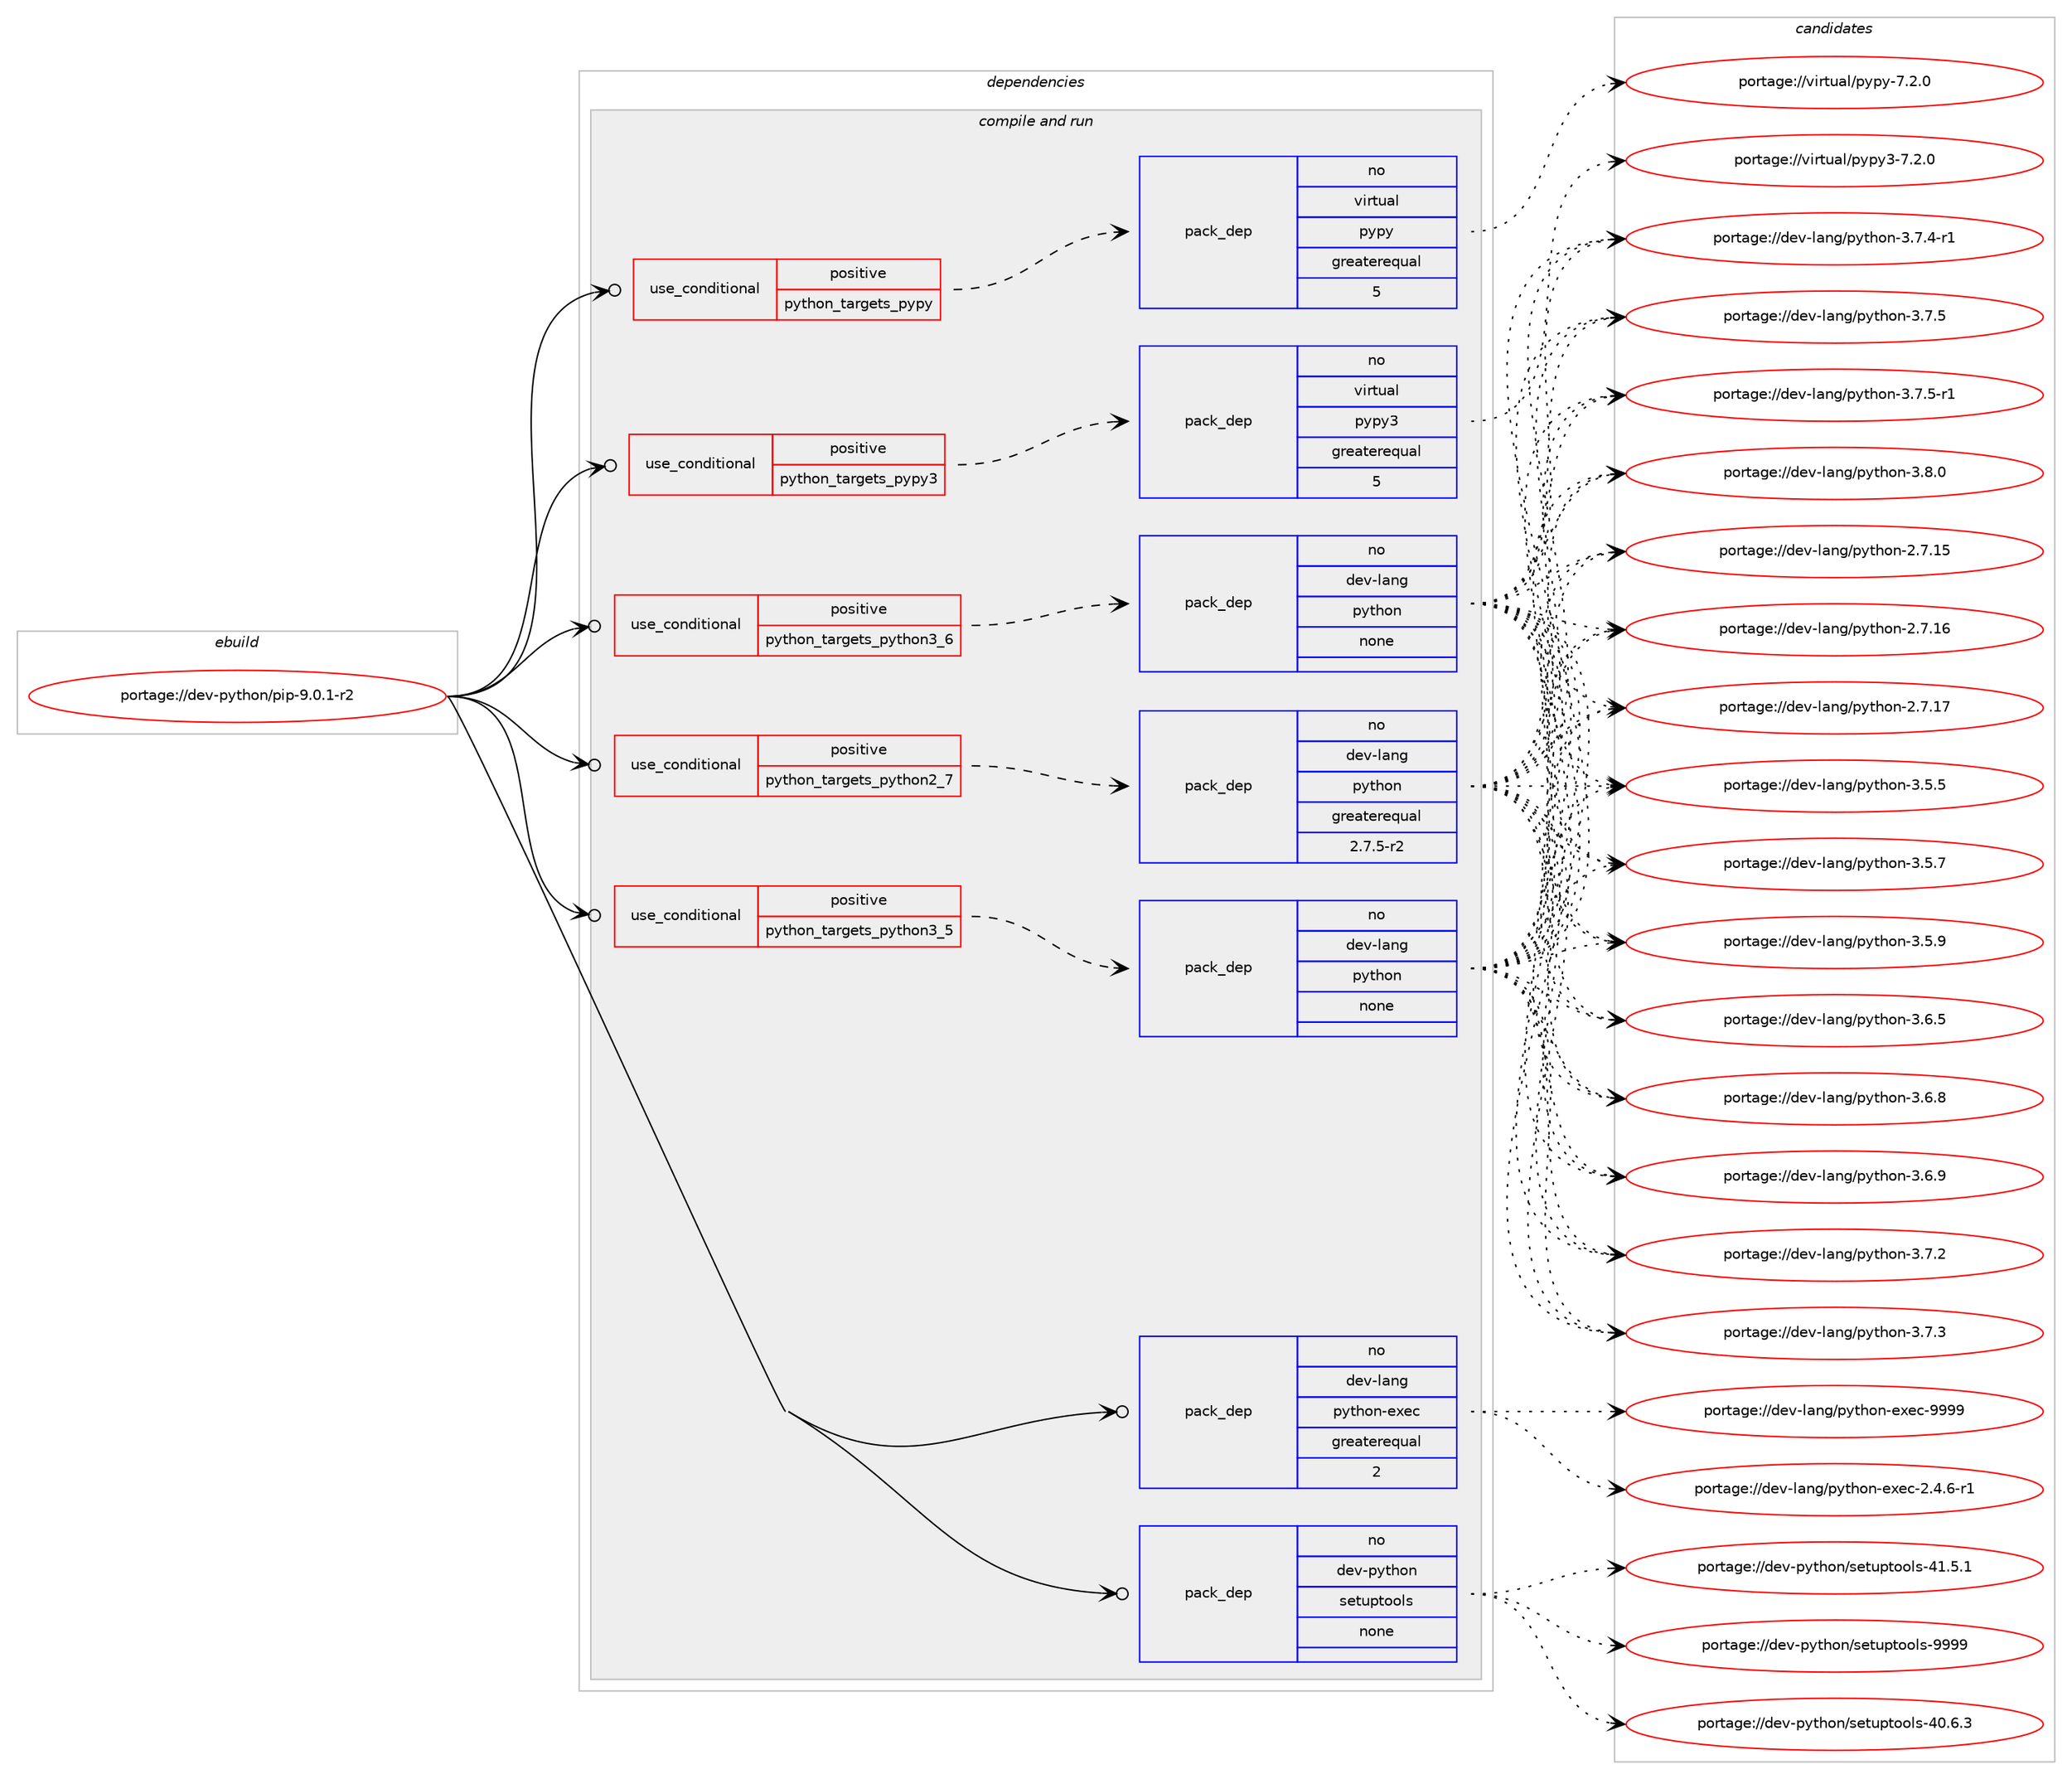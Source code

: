digraph prolog {

# *************
# Graph options
# *************

newrank=true;
concentrate=true;
compound=true;
graph [rankdir=LR,fontname=Helvetica,fontsize=10,ranksep=1.5];#, ranksep=2.5, nodesep=0.2];
edge  [arrowhead=vee];
node  [fontname=Helvetica,fontsize=10];

# **********
# The ebuild
# **********

subgraph cluster_leftcol {
color=gray;
rank=same;
label=<<i>ebuild</i>>;
id [label="portage://dev-python/pip-9.0.1-r2", color=red, width=4, href="../dev-python/pip-9.0.1-r2.svg"];
}

# ****************
# The dependencies
# ****************

subgraph cluster_midcol {
color=gray;
label=<<i>dependencies</i>>;
subgraph cluster_compile {
fillcolor="#eeeeee";
style=filled;
label=<<i>compile</i>>;
}
subgraph cluster_compileandrun {
fillcolor="#eeeeee";
style=filled;
label=<<i>compile and run</i>>;
subgraph cond33898 {
dependency157191 [label=<<TABLE BORDER="0" CELLBORDER="1" CELLSPACING="0" CELLPADDING="4"><TR><TD ROWSPAN="3" CELLPADDING="10">use_conditional</TD></TR><TR><TD>positive</TD></TR><TR><TD>python_targets_pypy</TD></TR></TABLE>>, shape=none, color=red];
subgraph pack119932 {
dependency157192 [label=<<TABLE BORDER="0" CELLBORDER="1" CELLSPACING="0" CELLPADDING="4" WIDTH="220"><TR><TD ROWSPAN="6" CELLPADDING="30">pack_dep</TD></TR><TR><TD WIDTH="110">no</TD></TR><TR><TD>virtual</TD></TR><TR><TD>pypy</TD></TR><TR><TD>greaterequal</TD></TR><TR><TD>5</TD></TR></TABLE>>, shape=none, color=blue];
}
dependency157191:e -> dependency157192:w [weight=20,style="dashed",arrowhead="vee"];
}
id:e -> dependency157191:w [weight=20,style="solid",arrowhead="odotvee"];
subgraph cond33899 {
dependency157193 [label=<<TABLE BORDER="0" CELLBORDER="1" CELLSPACING="0" CELLPADDING="4"><TR><TD ROWSPAN="3" CELLPADDING="10">use_conditional</TD></TR><TR><TD>positive</TD></TR><TR><TD>python_targets_pypy3</TD></TR></TABLE>>, shape=none, color=red];
subgraph pack119933 {
dependency157194 [label=<<TABLE BORDER="0" CELLBORDER="1" CELLSPACING="0" CELLPADDING="4" WIDTH="220"><TR><TD ROWSPAN="6" CELLPADDING="30">pack_dep</TD></TR><TR><TD WIDTH="110">no</TD></TR><TR><TD>virtual</TD></TR><TR><TD>pypy3</TD></TR><TR><TD>greaterequal</TD></TR><TR><TD>5</TD></TR></TABLE>>, shape=none, color=blue];
}
dependency157193:e -> dependency157194:w [weight=20,style="dashed",arrowhead="vee"];
}
id:e -> dependency157193:w [weight=20,style="solid",arrowhead="odotvee"];
subgraph cond33900 {
dependency157195 [label=<<TABLE BORDER="0" CELLBORDER="1" CELLSPACING="0" CELLPADDING="4"><TR><TD ROWSPAN="3" CELLPADDING="10">use_conditional</TD></TR><TR><TD>positive</TD></TR><TR><TD>python_targets_python2_7</TD></TR></TABLE>>, shape=none, color=red];
subgraph pack119934 {
dependency157196 [label=<<TABLE BORDER="0" CELLBORDER="1" CELLSPACING="0" CELLPADDING="4" WIDTH="220"><TR><TD ROWSPAN="6" CELLPADDING="30">pack_dep</TD></TR><TR><TD WIDTH="110">no</TD></TR><TR><TD>dev-lang</TD></TR><TR><TD>python</TD></TR><TR><TD>greaterequal</TD></TR><TR><TD>2.7.5-r2</TD></TR></TABLE>>, shape=none, color=blue];
}
dependency157195:e -> dependency157196:w [weight=20,style="dashed",arrowhead="vee"];
}
id:e -> dependency157195:w [weight=20,style="solid",arrowhead="odotvee"];
subgraph cond33901 {
dependency157197 [label=<<TABLE BORDER="0" CELLBORDER="1" CELLSPACING="0" CELLPADDING="4"><TR><TD ROWSPAN="3" CELLPADDING="10">use_conditional</TD></TR><TR><TD>positive</TD></TR><TR><TD>python_targets_python3_5</TD></TR></TABLE>>, shape=none, color=red];
subgraph pack119935 {
dependency157198 [label=<<TABLE BORDER="0" CELLBORDER="1" CELLSPACING="0" CELLPADDING="4" WIDTH="220"><TR><TD ROWSPAN="6" CELLPADDING="30">pack_dep</TD></TR><TR><TD WIDTH="110">no</TD></TR><TR><TD>dev-lang</TD></TR><TR><TD>python</TD></TR><TR><TD>none</TD></TR><TR><TD></TD></TR></TABLE>>, shape=none, color=blue];
}
dependency157197:e -> dependency157198:w [weight=20,style="dashed",arrowhead="vee"];
}
id:e -> dependency157197:w [weight=20,style="solid",arrowhead="odotvee"];
subgraph cond33902 {
dependency157199 [label=<<TABLE BORDER="0" CELLBORDER="1" CELLSPACING="0" CELLPADDING="4"><TR><TD ROWSPAN="3" CELLPADDING="10">use_conditional</TD></TR><TR><TD>positive</TD></TR><TR><TD>python_targets_python3_6</TD></TR></TABLE>>, shape=none, color=red];
subgraph pack119936 {
dependency157200 [label=<<TABLE BORDER="0" CELLBORDER="1" CELLSPACING="0" CELLPADDING="4" WIDTH="220"><TR><TD ROWSPAN="6" CELLPADDING="30">pack_dep</TD></TR><TR><TD WIDTH="110">no</TD></TR><TR><TD>dev-lang</TD></TR><TR><TD>python</TD></TR><TR><TD>none</TD></TR><TR><TD></TD></TR></TABLE>>, shape=none, color=blue];
}
dependency157199:e -> dependency157200:w [weight=20,style="dashed",arrowhead="vee"];
}
id:e -> dependency157199:w [weight=20,style="solid",arrowhead="odotvee"];
subgraph pack119937 {
dependency157201 [label=<<TABLE BORDER="0" CELLBORDER="1" CELLSPACING="0" CELLPADDING="4" WIDTH="220"><TR><TD ROWSPAN="6" CELLPADDING="30">pack_dep</TD></TR><TR><TD WIDTH="110">no</TD></TR><TR><TD>dev-lang</TD></TR><TR><TD>python-exec</TD></TR><TR><TD>greaterequal</TD></TR><TR><TD>2</TD></TR></TABLE>>, shape=none, color=blue];
}
id:e -> dependency157201:w [weight=20,style="solid",arrowhead="odotvee"];
subgraph pack119938 {
dependency157202 [label=<<TABLE BORDER="0" CELLBORDER="1" CELLSPACING="0" CELLPADDING="4" WIDTH="220"><TR><TD ROWSPAN="6" CELLPADDING="30">pack_dep</TD></TR><TR><TD WIDTH="110">no</TD></TR><TR><TD>dev-python</TD></TR><TR><TD>setuptools</TD></TR><TR><TD>none</TD></TR><TR><TD></TD></TR></TABLE>>, shape=none, color=blue];
}
id:e -> dependency157202:w [weight=20,style="solid",arrowhead="odotvee"];
}
subgraph cluster_run {
fillcolor="#eeeeee";
style=filled;
label=<<i>run</i>>;
}
}

# **************
# The candidates
# **************

subgraph cluster_choices {
rank=same;
color=gray;
label=<<i>candidates</i>>;

subgraph choice119932 {
color=black;
nodesep=1;
choiceportage1181051141161179710847112121112121455546504648 [label="portage://virtual/pypy-7.2.0", color=red, width=4,href="../virtual/pypy-7.2.0.svg"];
dependency157192:e -> choiceportage1181051141161179710847112121112121455546504648:w [style=dotted,weight="100"];
}
subgraph choice119933 {
color=black;
nodesep=1;
choiceportage118105114116117971084711212111212151455546504648 [label="portage://virtual/pypy3-7.2.0", color=red, width=4,href="../virtual/pypy3-7.2.0.svg"];
dependency157194:e -> choiceportage118105114116117971084711212111212151455546504648:w [style=dotted,weight="100"];
}
subgraph choice119934 {
color=black;
nodesep=1;
choiceportage10010111845108971101034711212111610411111045504655464953 [label="portage://dev-lang/python-2.7.15", color=red, width=4,href="../dev-lang/python-2.7.15.svg"];
choiceportage10010111845108971101034711212111610411111045504655464954 [label="portage://dev-lang/python-2.7.16", color=red, width=4,href="../dev-lang/python-2.7.16.svg"];
choiceportage10010111845108971101034711212111610411111045504655464955 [label="portage://dev-lang/python-2.7.17", color=red, width=4,href="../dev-lang/python-2.7.17.svg"];
choiceportage100101118451089711010347112121116104111110455146534653 [label="portage://dev-lang/python-3.5.5", color=red, width=4,href="../dev-lang/python-3.5.5.svg"];
choiceportage100101118451089711010347112121116104111110455146534655 [label="portage://dev-lang/python-3.5.7", color=red, width=4,href="../dev-lang/python-3.5.7.svg"];
choiceportage100101118451089711010347112121116104111110455146534657 [label="portage://dev-lang/python-3.5.9", color=red, width=4,href="../dev-lang/python-3.5.9.svg"];
choiceportage100101118451089711010347112121116104111110455146544653 [label="portage://dev-lang/python-3.6.5", color=red, width=4,href="../dev-lang/python-3.6.5.svg"];
choiceportage100101118451089711010347112121116104111110455146544656 [label="portage://dev-lang/python-3.6.8", color=red, width=4,href="../dev-lang/python-3.6.8.svg"];
choiceportage100101118451089711010347112121116104111110455146544657 [label="portage://dev-lang/python-3.6.9", color=red, width=4,href="../dev-lang/python-3.6.9.svg"];
choiceportage100101118451089711010347112121116104111110455146554650 [label="portage://dev-lang/python-3.7.2", color=red, width=4,href="../dev-lang/python-3.7.2.svg"];
choiceportage100101118451089711010347112121116104111110455146554651 [label="portage://dev-lang/python-3.7.3", color=red, width=4,href="../dev-lang/python-3.7.3.svg"];
choiceportage1001011184510897110103471121211161041111104551465546524511449 [label="portage://dev-lang/python-3.7.4-r1", color=red, width=4,href="../dev-lang/python-3.7.4-r1.svg"];
choiceportage100101118451089711010347112121116104111110455146554653 [label="portage://dev-lang/python-3.7.5", color=red, width=4,href="../dev-lang/python-3.7.5.svg"];
choiceportage1001011184510897110103471121211161041111104551465546534511449 [label="portage://dev-lang/python-3.7.5-r1", color=red, width=4,href="../dev-lang/python-3.7.5-r1.svg"];
choiceportage100101118451089711010347112121116104111110455146564648 [label="portage://dev-lang/python-3.8.0", color=red, width=4,href="../dev-lang/python-3.8.0.svg"];
dependency157196:e -> choiceportage10010111845108971101034711212111610411111045504655464953:w [style=dotted,weight="100"];
dependency157196:e -> choiceportage10010111845108971101034711212111610411111045504655464954:w [style=dotted,weight="100"];
dependency157196:e -> choiceportage10010111845108971101034711212111610411111045504655464955:w [style=dotted,weight="100"];
dependency157196:e -> choiceportage100101118451089711010347112121116104111110455146534653:w [style=dotted,weight="100"];
dependency157196:e -> choiceportage100101118451089711010347112121116104111110455146534655:w [style=dotted,weight="100"];
dependency157196:e -> choiceportage100101118451089711010347112121116104111110455146534657:w [style=dotted,weight="100"];
dependency157196:e -> choiceportage100101118451089711010347112121116104111110455146544653:w [style=dotted,weight="100"];
dependency157196:e -> choiceportage100101118451089711010347112121116104111110455146544656:w [style=dotted,weight="100"];
dependency157196:e -> choiceportage100101118451089711010347112121116104111110455146544657:w [style=dotted,weight="100"];
dependency157196:e -> choiceportage100101118451089711010347112121116104111110455146554650:w [style=dotted,weight="100"];
dependency157196:e -> choiceportage100101118451089711010347112121116104111110455146554651:w [style=dotted,weight="100"];
dependency157196:e -> choiceportage1001011184510897110103471121211161041111104551465546524511449:w [style=dotted,weight="100"];
dependency157196:e -> choiceportage100101118451089711010347112121116104111110455146554653:w [style=dotted,weight="100"];
dependency157196:e -> choiceportage1001011184510897110103471121211161041111104551465546534511449:w [style=dotted,weight="100"];
dependency157196:e -> choiceportage100101118451089711010347112121116104111110455146564648:w [style=dotted,weight="100"];
}
subgraph choice119935 {
color=black;
nodesep=1;
choiceportage10010111845108971101034711212111610411111045504655464953 [label="portage://dev-lang/python-2.7.15", color=red, width=4,href="../dev-lang/python-2.7.15.svg"];
choiceportage10010111845108971101034711212111610411111045504655464954 [label="portage://dev-lang/python-2.7.16", color=red, width=4,href="../dev-lang/python-2.7.16.svg"];
choiceportage10010111845108971101034711212111610411111045504655464955 [label="portage://dev-lang/python-2.7.17", color=red, width=4,href="../dev-lang/python-2.7.17.svg"];
choiceportage100101118451089711010347112121116104111110455146534653 [label="portage://dev-lang/python-3.5.5", color=red, width=4,href="../dev-lang/python-3.5.5.svg"];
choiceportage100101118451089711010347112121116104111110455146534655 [label="portage://dev-lang/python-3.5.7", color=red, width=4,href="../dev-lang/python-3.5.7.svg"];
choiceportage100101118451089711010347112121116104111110455146534657 [label="portage://dev-lang/python-3.5.9", color=red, width=4,href="../dev-lang/python-3.5.9.svg"];
choiceportage100101118451089711010347112121116104111110455146544653 [label="portage://dev-lang/python-3.6.5", color=red, width=4,href="../dev-lang/python-3.6.5.svg"];
choiceportage100101118451089711010347112121116104111110455146544656 [label="portage://dev-lang/python-3.6.8", color=red, width=4,href="../dev-lang/python-3.6.8.svg"];
choiceportage100101118451089711010347112121116104111110455146544657 [label="portage://dev-lang/python-3.6.9", color=red, width=4,href="../dev-lang/python-3.6.9.svg"];
choiceportage100101118451089711010347112121116104111110455146554650 [label="portage://dev-lang/python-3.7.2", color=red, width=4,href="../dev-lang/python-3.7.2.svg"];
choiceportage100101118451089711010347112121116104111110455146554651 [label="portage://dev-lang/python-3.7.3", color=red, width=4,href="../dev-lang/python-3.7.3.svg"];
choiceportage1001011184510897110103471121211161041111104551465546524511449 [label="portage://dev-lang/python-3.7.4-r1", color=red, width=4,href="../dev-lang/python-3.7.4-r1.svg"];
choiceportage100101118451089711010347112121116104111110455146554653 [label="portage://dev-lang/python-3.7.5", color=red, width=4,href="../dev-lang/python-3.7.5.svg"];
choiceportage1001011184510897110103471121211161041111104551465546534511449 [label="portage://dev-lang/python-3.7.5-r1", color=red, width=4,href="../dev-lang/python-3.7.5-r1.svg"];
choiceportage100101118451089711010347112121116104111110455146564648 [label="portage://dev-lang/python-3.8.0", color=red, width=4,href="../dev-lang/python-3.8.0.svg"];
dependency157198:e -> choiceportage10010111845108971101034711212111610411111045504655464953:w [style=dotted,weight="100"];
dependency157198:e -> choiceportage10010111845108971101034711212111610411111045504655464954:w [style=dotted,weight="100"];
dependency157198:e -> choiceportage10010111845108971101034711212111610411111045504655464955:w [style=dotted,weight="100"];
dependency157198:e -> choiceportage100101118451089711010347112121116104111110455146534653:w [style=dotted,weight="100"];
dependency157198:e -> choiceportage100101118451089711010347112121116104111110455146534655:w [style=dotted,weight="100"];
dependency157198:e -> choiceportage100101118451089711010347112121116104111110455146534657:w [style=dotted,weight="100"];
dependency157198:e -> choiceportage100101118451089711010347112121116104111110455146544653:w [style=dotted,weight="100"];
dependency157198:e -> choiceportage100101118451089711010347112121116104111110455146544656:w [style=dotted,weight="100"];
dependency157198:e -> choiceportage100101118451089711010347112121116104111110455146544657:w [style=dotted,weight="100"];
dependency157198:e -> choiceportage100101118451089711010347112121116104111110455146554650:w [style=dotted,weight="100"];
dependency157198:e -> choiceportage100101118451089711010347112121116104111110455146554651:w [style=dotted,weight="100"];
dependency157198:e -> choiceportage1001011184510897110103471121211161041111104551465546524511449:w [style=dotted,weight="100"];
dependency157198:e -> choiceportage100101118451089711010347112121116104111110455146554653:w [style=dotted,weight="100"];
dependency157198:e -> choiceportage1001011184510897110103471121211161041111104551465546534511449:w [style=dotted,weight="100"];
dependency157198:e -> choiceportage100101118451089711010347112121116104111110455146564648:w [style=dotted,weight="100"];
}
subgraph choice119936 {
color=black;
nodesep=1;
choiceportage10010111845108971101034711212111610411111045504655464953 [label="portage://dev-lang/python-2.7.15", color=red, width=4,href="../dev-lang/python-2.7.15.svg"];
choiceportage10010111845108971101034711212111610411111045504655464954 [label="portage://dev-lang/python-2.7.16", color=red, width=4,href="../dev-lang/python-2.7.16.svg"];
choiceportage10010111845108971101034711212111610411111045504655464955 [label="portage://dev-lang/python-2.7.17", color=red, width=4,href="../dev-lang/python-2.7.17.svg"];
choiceportage100101118451089711010347112121116104111110455146534653 [label="portage://dev-lang/python-3.5.5", color=red, width=4,href="../dev-lang/python-3.5.5.svg"];
choiceportage100101118451089711010347112121116104111110455146534655 [label="portage://dev-lang/python-3.5.7", color=red, width=4,href="../dev-lang/python-3.5.7.svg"];
choiceportage100101118451089711010347112121116104111110455146534657 [label="portage://dev-lang/python-3.5.9", color=red, width=4,href="../dev-lang/python-3.5.9.svg"];
choiceportage100101118451089711010347112121116104111110455146544653 [label="portage://dev-lang/python-3.6.5", color=red, width=4,href="../dev-lang/python-3.6.5.svg"];
choiceportage100101118451089711010347112121116104111110455146544656 [label="portage://dev-lang/python-3.6.8", color=red, width=4,href="../dev-lang/python-3.6.8.svg"];
choiceportage100101118451089711010347112121116104111110455146544657 [label="portage://dev-lang/python-3.6.9", color=red, width=4,href="../dev-lang/python-3.6.9.svg"];
choiceportage100101118451089711010347112121116104111110455146554650 [label="portage://dev-lang/python-3.7.2", color=red, width=4,href="../dev-lang/python-3.7.2.svg"];
choiceportage100101118451089711010347112121116104111110455146554651 [label="portage://dev-lang/python-3.7.3", color=red, width=4,href="../dev-lang/python-3.7.3.svg"];
choiceportage1001011184510897110103471121211161041111104551465546524511449 [label="portage://dev-lang/python-3.7.4-r1", color=red, width=4,href="../dev-lang/python-3.7.4-r1.svg"];
choiceportage100101118451089711010347112121116104111110455146554653 [label="portage://dev-lang/python-3.7.5", color=red, width=4,href="../dev-lang/python-3.7.5.svg"];
choiceportage1001011184510897110103471121211161041111104551465546534511449 [label="portage://dev-lang/python-3.7.5-r1", color=red, width=4,href="../dev-lang/python-3.7.5-r1.svg"];
choiceportage100101118451089711010347112121116104111110455146564648 [label="portage://dev-lang/python-3.8.0", color=red, width=4,href="../dev-lang/python-3.8.0.svg"];
dependency157200:e -> choiceportage10010111845108971101034711212111610411111045504655464953:w [style=dotted,weight="100"];
dependency157200:e -> choiceportage10010111845108971101034711212111610411111045504655464954:w [style=dotted,weight="100"];
dependency157200:e -> choiceportage10010111845108971101034711212111610411111045504655464955:w [style=dotted,weight="100"];
dependency157200:e -> choiceportage100101118451089711010347112121116104111110455146534653:w [style=dotted,weight="100"];
dependency157200:e -> choiceportage100101118451089711010347112121116104111110455146534655:w [style=dotted,weight="100"];
dependency157200:e -> choiceportage100101118451089711010347112121116104111110455146534657:w [style=dotted,weight="100"];
dependency157200:e -> choiceportage100101118451089711010347112121116104111110455146544653:w [style=dotted,weight="100"];
dependency157200:e -> choiceportage100101118451089711010347112121116104111110455146544656:w [style=dotted,weight="100"];
dependency157200:e -> choiceportage100101118451089711010347112121116104111110455146544657:w [style=dotted,weight="100"];
dependency157200:e -> choiceportage100101118451089711010347112121116104111110455146554650:w [style=dotted,weight="100"];
dependency157200:e -> choiceportage100101118451089711010347112121116104111110455146554651:w [style=dotted,weight="100"];
dependency157200:e -> choiceportage1001011184510897110103471121211161041111104551465546524511449:w [style=dotted,weight="100"];
dependency157200:e -> choiceportage100101118451089711010347112121116104111110455146554653:w [style=dotted,weight="100"];
dependency157200:e -> choiceportage1001011184510897110103471121211161041111104551465546534511449:w [style=dotted,weight="100"];
dependency157200:e -> choiceportage100101118451089711010347112121116104111110455146564648:w [style=dotted,weight="100"];
}
subgraph choice119937 {
color=black;
nodesep=1;
choiceportage10010111845108971101034711212111610411111045101120101994550465246544511449 [label="portage://dev-lang/python-exec-2.4.6-r1", color=red, width=4,href="../dev-lang/python-exec-2.4.6-r1.svg"];
choiceportage10010111845108971101034711212111610411111045101120101994557575757 [label="portage://dev-lang/python-exec-9999", color=red, width=4,href="../dev-lang/python-exec-9999.svg"];
dependency157201:e -> choiceportage10010111845108971101034711212111610411111045101120101994550465246544511449:w [style=dotted,weight="100"];
dependency157201:e -> choiceportage10010111845108971101034711212111610411111045101120101994557575757:w [style=dotted,weight="100"];
}
subgraph choice119938 {
color=black;
nodesep=1;
choiceportage100101118451121211161041111104711510111611711211611111110811545524846544651 [label="portage://dev-python/setuptools-40.6.3", color=red, width=4,href="../dev-python/setuptools-40.6.3.svg"];
choiceportage100101118451121211161041111104711510111611711211611111110811545524946534649 [label="portage://dev-python/setuptools-41.5.1", color=red, width=4,href="../dev-python/setuptools-41.5.1.svg"];
choiceportage10010111845112121116104111110471151011161171121161111111081154557575757 [label="portage://dev-python/setuptools-9999", color=red, width=4,href="../dev-python/setuptools-9999.svg"];
dependency157202:e -> choiceportage100101118451121211161041111104711510111611711211611111110811545524846544651:w [style=dotted,weight="100"];
dependency157202:e -> choiceportage100101118451121211161041111104711510111611711211611111110811545524946534649:w [style=dotted,weight="100"];
dependency157202:e -> choiceportage10010111845112121116104111110471151011161171121161111111081154557575757:w [style=dotted,weight="100"];
}
}

}
